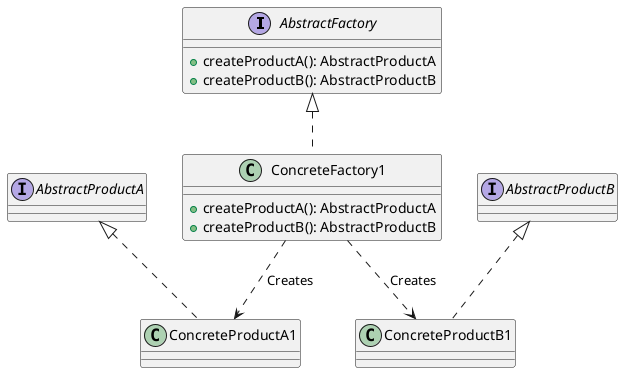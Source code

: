 @startuml
!define RECTANGLE class

interface "AbstractFactory" as AbstractFactory {
    +createProductA(): AbstractProductA
    +createProductB(): AbstractProductB
}

class "ConcreteFactory1" as ConcreteFactory1 {
    +createProductA(): AbstractProductA
    +createProductB(): AbstractProductB
}

interface "AbstractProductA" as AbstractProductA {
}

interface "AbstractProductB" as AbstractProductB {
}

class "ConcreteProductA1" as ConcreteProductA1 {
}
class "ConcreteProductB1" as ConcreteProductB1 {
}

AbstractFactory <|.. ConcreteFactory1
AbstractProductA <|.. ConcreteProductA1
AbstractProductB <|.. ConcreteProductB1
ConcreteFactory1 ..> ConcreteProductA1 : Creates
ConcreteFactory1 ..> ConcreteProductB1 : Creates

@enduml
